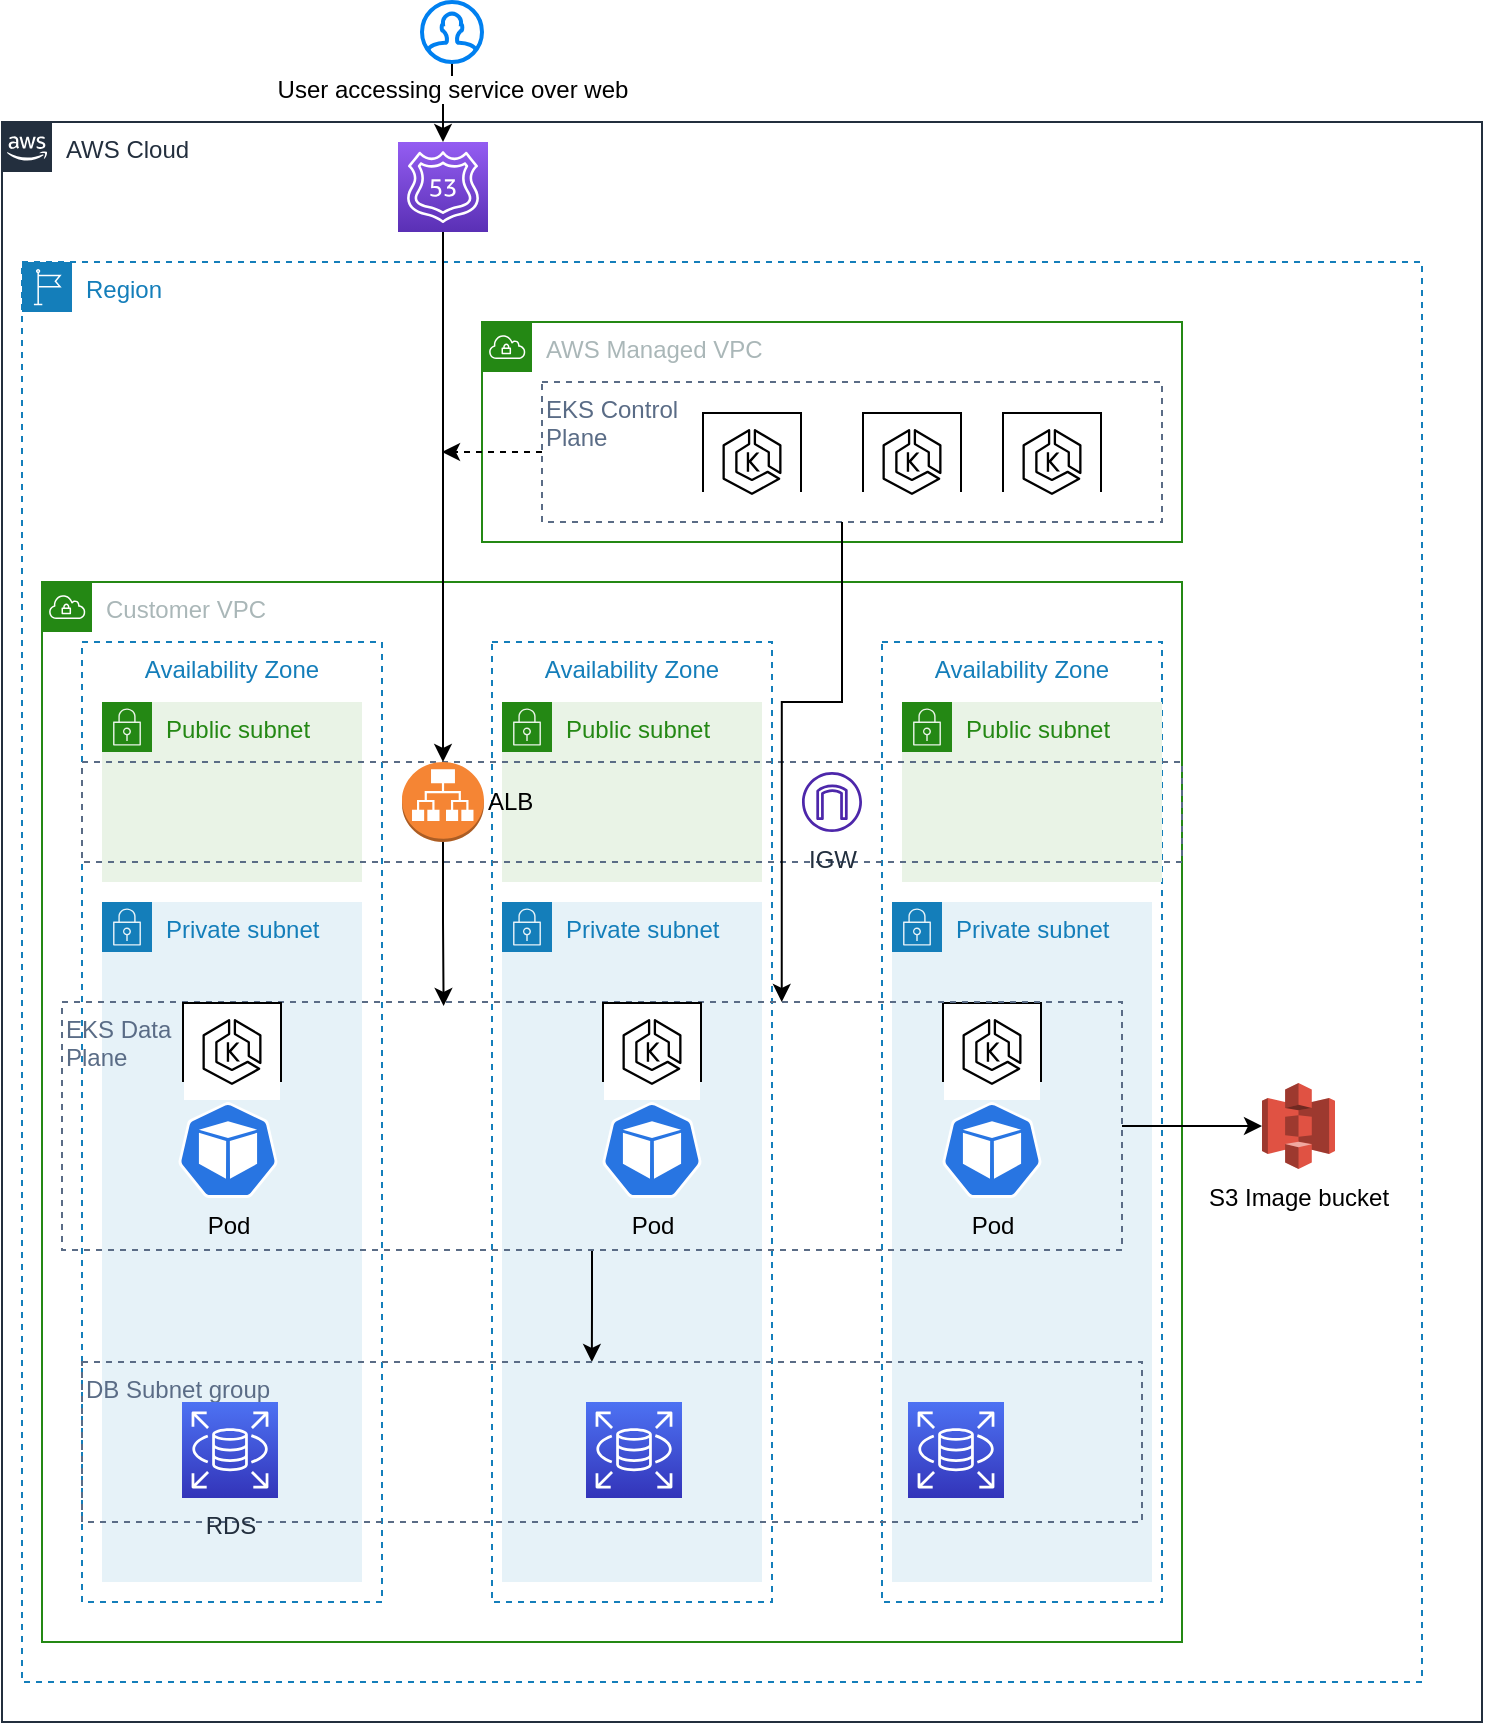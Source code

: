<mxfile version="21.6.8" type="github">
  <diagram name="Page-1" id="fmFJNApXTI4TmAhdc2C7">
    <mxGraphModel dx="1205" dy="790" grid="1" gridSize="10" guides="1" tooltips="1" connect="1" arrows="1" fold="1" page="1" pageScale="1" pageWidth="850" pageHeight="1100" math="0" shadow="0">
      <root>
        <mxCell id="0" />
        <mxCell id="1" parent="0" />
        <mxCell id="Qob0KrlSYv8hzMcOGbnf-1" value="AWS Cloud" style="points=[[0,0],[0.25,0],[0.5,0],[0.75,0],[1,0],[1,0.25],[1,0.5],[1,0.75],[1,1],[0.75,1],[0.5,1],[0.25,1],[0,1],[0,0.75],[0,0.5],[0,0.25]];outlineConnect=0;gradientColor=none;html=1;whiteSpace=wrap;fontSize=12;fontStyle=0;container=1;pointerEvents=0;collapsible=0;recursiveResize=0;shape=mxgraph.aws4.group;grIcon=mxgraph.aws4.group_aws_cloud_alt;strokeColor=#232F3E;fillColor=none;verticalAlign=top;align=left;spacingLeft=30;fontColor=#232F3E;dashed=0;" vertex="1" parent="1">
          <mxGeometry x="40" y="160" width="740" height="800" as="geometry" />
        </mxCell>
        <mxCell id="Qob0KrlSYv8hzMcOGbnf-13" value="Region" style="points=[[0,0],[0.25,0],[0.5,0],[0.75,0],[1,0],[1,0.25],[1,0.5],[1,0.75],[1,1],[0.75,1],[0.5,1],[0.25,1],[0,1],[0,0.75],[0,0.5],[0,0.25]];outlineConnect=0;gradientColor=none;html=1;whiteSpace=wrap;fontSize=12;fontStyle=0;container=1;pointerEvents=0;collapsible=0;recursiveResize=0;shape=mxgraph.aws4.group;grIcon=mxgraph.aws4.group_region;strokeColor=#147EBA;fillColor=none;verticalAlign=top;align=left;spacingLeft=30;fontColor=#147EBA;dashed=1;" vertex="1" parent="Qob0KrlSYv8hzMcOGbnf-1">
          <mxGeometry x="10" y="70" width="700" height="710" as="geometry" />
        </mxCell>
        <mxCell id="Qob0KrlSYv8hzMcOGbnf-2" value="Customer VPC" style="points=[[0,0],[0.25,0],[0.5,0],[0.75,0],[1,0],[1,0.25],[1,0.5],[1,0.75],[1,1],[0.75,1],[0.5,1],[0.25,1],[0,1],[0,0.75],[0,0.5],[0,0.25]];outlineConnect=0;gradientColor=none;html=1;whiteSpace=wrap;fontSize=12;fontStyle=0;container=1;pointerEvents=0;collapsible=0;recursiveResize=0;shape=mxgraph.aws4.group;grIcon=mxgraph.aws4.group_vpc;strokeColor=#248814;fillColor=none;verticalAlign=top;align=left;spacingLeft=30;fontColor=#AAB7B8;dashed=0;" vertex="1" parent="Qob0KrlSYv8hzMcOGbnf-13">
          <mxGeometry x="10" y="160" width="570" height="530" as="geometry" />
        </mxCell>
        <mxCell id="Qob0KrlSYv8hzMcOGbnf-28" value="Availability Zone" style="fillColor=none;strokeColor=#147EBA;dashed=1;verticalAlign=top;fontStyle=0;fontColor=#147EBA;whiteSpace=wrap;html=1;" vertex="1" parent="Qob0KrlSYv8hzMcOGbnf-2">
          <mxGeometry x="20" y="30" width="150" height="480" as="geometry" />
        </mxCell>
        <mxCell id="Qob0KrlSYv8hzMcOGbnf-29" value="Availability Zone" style="fillColor=none;strokeColor=#147EBA;dashed=1;verticalAlign=top;fontStyle=0;fontColor=#147EBA;whiteSpace=wrap;html=1;" vertex="1" parent="Qob0KrlSYv8hzMcOGbnf-2">
          <mxGeometry x="225" y="30" width="140" height="480" as="geometry" />
        </mxCell>
        <mxCell id="Qob0KrlSYv8hzMcOGbnf-73" value="Private subnet" style="points=[[0,0],[0.25,0],[0.5,0],[0.75,0],[1,0],[1,0.25],[1,0.5],[1,0.75],[1,1],[0.75,1],[0.5,1],[0.25,1],[0,1],[0,0.75],[0,0.5],[0,0.25]];outlineConnect=0;gradientColor=none;html=1;whiteSpace=wrap;fontSize=12;fontStyle=0;container=1;pointerEvents=0;collapsible=0;recursiveResize=0;shape=mxgraph.aws4.group;grIcon=mxgraph.aws4.group_security_group;grStroke=0;strokeColor=#147EBA;fillColor=#E6F2F8;verticalAlign=top;align=left;spacingLeft=30;fontColor=#147EBA;dashed=0;" vertex="1" parent="Qob0KrlSYv8hzMcOGbnf-2">
          <mxGeometry x="230" y="160" width="130" height="340" as="geometry" />
        </mxCell>
        <mxCell id="Qob0KrlSYv8hzMcOGbnf-107" value="" style="sketch=0;points=[[0,0,0],[0.25,0,0],[0.5,0,0],[0.75,0,0],[1,0,0],[0,1,0],[0.25,1,0],[0.5,1,0],[0.75,1,0],[1,1,0],[0,0.25,0],[0,0.5,0],[0,0.75,0],[1,0.25,0],[1,0.5,0],[1,0.75,0]];outlineConnect=0;fontColor=#232F3E;gradientColor=#4D72F3;gradientDirection=north;fillColor=#3334B9;strokeColor=#ffffff;dashed=0;verticalLabelPosition=bottom;verticalAlign=top;align=center;html=1;fontSize=12;fontStyle=0;aspect=fixed;shape=mxgraph.aws4.resourceIcon;resIcon=mxgraph.aws4.rds;" vertex="1" parent="Qob0KrlSYv8hzMcOGbnf-73">
          <mxGeometry x="42" y="250" width="48" height="48" as="geometry" />
        </mxCell>
        <mxCell id="Qob0KrlSYv8hzMcOGbnf-74" value="Availability Zone" style="fillColor=none;strokeColor=#147EBA;dashed=1;verticalAlign=top;fontStyle=0;fontColor=#147EBA;whiteSpace=wrap;html=1;" vertex="1" parent="Qob0KrlSYv8hzMcOGbnf-2">
          <mxGeometry x="420" y="30" width="140" height="480" as="geometry" />
        </mxCell>
        <mxCell id="Qob0KrlSYv8hzMcOGbnf-75" value="Private subnet" style="points=[[0,0],[0.25,0],[0.5,0],[0.75,0],[1,0],[1,0.25],[1,0.5],[1,0.75],[1,1],[0.75,1],[0.5,1],[0.25,1],[0,1],[0,0.75],[0,0.5],[0,0.25]];outlineConnect=0;gradientColor=none;html=1;whiteSpace=wrap;fontSize=12;fontStyle=0;container=1;pointerEvents=0;collapsible=0;recursiveResize=0;shape=mxgraph.aws4.group;grIcon=mxgraph.aws4.group_security_group;grStroke=0;strokeColor=#147EBA;fillColor=#E6F2F8;verticalAlign=top;align=left;spacingLeft=30;fontColor=#147EBA;dashed=0;" vertex="1" parent="Qob0KrlSYv8hzMcOGbnf-2">
          <mxGeometry x="425" y="160" width="130" height="340" as="geometry" />
        </mxCell>
        <mxCell id="Qob0KrlSYv8hzMcOGbnf-76" value="" style="sketch=0;outlineConnect=0;dashed=0;verticalLabelPosition=bottom;verticalAlign=top;align=center;html=1;whiteSpace=wrap;fontSize=10;fontStyle=1;spacing=3;shape=mxgraph.aws4.productIcon;prIcon=mxgraph.aws4.eks;horizontal=1;labelPosition=center;" vertex="1" parent="Qob0KrlSYv8hzMcOGbnf-2">
          <mxGeometry x="450" y="210" width="50" height="40" as="geometry" />
        </mxCell>
        <mxCell id="Qob0KrlSYv8hzMcOGbnf-98" value="Private subnet" style="points=[[0,0],[0.25,0],[0.5,0],[0.75,0],[1,0],[1,0.25],[1,0.5],[1,0.75],[1,1],[0.75,1],[0.5,1],[0.25,1],[0,1],[0,0.75],[0,0.5],[0,0.25]];outlineConnect=0;gradientColor=none;html=1;whiteSpace=wrap;fontSize=12;fontStyle=0;container=1;pointerEvents=0;collapsible=0;recursiveResize=0;shape=mxgraph.aws4.group;grIcon=mxgraph.aws4.group_security_group;grStroke=0;strokeColor=#147EBA;fillColor=#E6F2F8;verticalAlign=top;align=left;spacingLeft=30;fontColor=#147EBA;dashed=0;" vertex="1" parent="Qob0KrlSYv8hzMcOGbnf-2">
          <mxGeometry x="30" y="160" width="130" height="340" as="geometry" />
        </mxCell>
        <mxCell id="Qob0KrlSYv8hzMcOGbnf-119" style="edgeStyle=orthogonalEdgeStyle;rounded=0;orthogonalLoop=1;jettySize=auto;html=1;entryX=0.481;entryY=0;entryDx=0;entryDy=0;entryPerimeter=0;" edge="1" parent="Qob0KrlSYv8hzMcOGbnf-2" source="Qob0KrlSYv8hzMcOGbnf-99" target="Qob0KrlSYv8hzMcOGbnf-103">
          <mxGeometry relative="1" as="geometry" />
        </mxCell>
        <mxCell id="Qob0KrlSYv8hzMcOGbnf-99" value="&lt;div style=&quot;&quot;&gt;&lt;span style=&quot;background-color: initial;&quot;&gt;EKS Data&amp;nbsp;&lt;/span&gt;&lt;/div&gt;&lt;div style=&quot;&quot;&gt;&lt;span style=&quot;background-color: initial;&quot;&gt;Plane&lt;/span&gt;&lt;/div&gt;" style="fillColor=none;strokeColor=#5A6C86;dashed=1;verticalAlign=top;fontStyle=0;fontColor=#5A6C86;whiteSpace=wrap;html=1;align=left;" vertex="1" parent="Qob0KrlSYv8hzMcOGbnf-2">
          <mxGeometry x="10" y="210" width="530" height="124" as="geometry" />
        </mxCell>
        <mxCell id="Qob0KrlSYv8hzMcOGbnf-77" value="" style="sketch=0;outlineConnect=0;dashed=0;verticalLabelPosition=bottom;verticalAlign=top;align=center;html=1;whiteSpace=wrap;fontSize=10;fontStyle=1;spacing=3;shape=mxgraph.aws4.productIcon;prIcon=mxgraph.aws4.eks;horizontal=1;labelPosition=center;" vertex="1" parent="Qob0KrlSYv8hzMcOGbnf-2">
          <mxGeometry x="280" y="210" width="50" height="40" as="geometry" />
        </mxCell>
        <mxCell id="Qob0KrlSYv8hzMcOGbnf-101" value="" style="sketch=0;outlineConnect=0;dashed=0;verticalLabelPosition=bottom;verticalAlign=top;align=center;html=1;whiteSpace=wrap;fontSize=10;fontStyle=1;spacing=3;shape=mxgraph.aws4.productIcon;prIcon=mxgraph.aws4.eks;horizontal=1;labelPosition=center;" vertex="1" parent="Qob0KrlSYv8hzMcOGbnf-2">
          <mxGeometry x="70" y="210" width="50" height="40" as="geometry" />
        </mxCell>
        <mxCell id="Qob0KrlSYv8hzMcOGbnf-103" value="&lt;div style=&quot;&quot;&gt;DB Subnet group&lt;/div&gt;" style="fillColor=none;strokeColor=#5A6C86;dashed=1;verticalAlign=top;fontStyle=0;fontColor=#5A6C86;whiteSpace=wrap;html=1;align=left;" vertex="1" parent="Qob0KrlSYv8hzMcOGbnf-2">
          <mxGeometry x="20" y="390" width="530" height="80" as="geometry" />
        </mxCell>
        <mxCell id="Qob0KrlSYv8hzMcOGbnf-109" value="" style="sketch=0;points=[[0,0,0],[0.25,0,0],[0.5,0,0],[0.75,0,0],[1,0,0],[0,1,0],[0.25,1,0],[0.5,1,0],[0.75,1,0],[1,1,0],[0,0.25,0],[0,0.5,0],[0,0.75,0],[1,0.25,0],[1,0.5,0],[1,0.75,0]];outlineConnect=0;fontColor=#232F3E;gradientColor=#4D72F3;gradientDirection=north;fillColor=#3334B9;strokeColor=#ffffff;dashed=0;verticalLabelPosition=bottom;verticalAlign=top;align=center;html=1;fontSize=12;fontStyle=0;aspect=fixed;shape=mxgraph.aws4.resourceIcon;resIcon=mxgraph.aws4.rds;" vertex="1" parent="Qob0KrlSYv8hzMcOGbnf-2">
          <mxGeometry x="433" y="410" width="48" height="48" as="geometry" />
        </mxCell>
        <mxCell id="Qob0KrlSYv8hzMcOGbnf-108" value="RDS" style="sketch=0;points=[[0,0,0],[0.25,0,0],[0.5,0,0],[0.75,0,0],[1,0,0],[0,1,0],[0.25,1,0],[0.5,1,0],[0.75,1,0],[1,1,0],[0,0.25,0],[0,0.5,0],[0,0.75,0],[1,0.25,0],[1,0.5,0],[1,0.75,0]];outlineConnect=0;fontColor=#232F3E;gradientColor=#4D72F3;gradientDirection=north;fillColor=#3334B9;strokeColor=#ffffff;dashed=0;verticalLabelPosition=bottom;verticalAlign=top;align=center;html=1;fontSize=12;fontStyle=0;aspect=fixed;shape=mxgraph.aws4.resourceIcon;resIcon=mxgraph.aws4.rds;" vertex="1" parent="Qob0KrlSYv8hzMcOGbnf-2">
          <mxGeometry x="70" y="410" width="48" height="48" as="geometry" />
        </mxCell>
        <mxCell id="Qob0KrlSYv8hzMcOGbnf-78" value="Pod" style="sketch=0;html=1;dashed=0;whitespace=wrap;fillColor=#2875E2;strokeColor=#ffffff;points=[[0.005,0.63,0],[0.1,0.2,0],[0.9,0.2,0],[0.5,0,0],[0.995,0.63,0],[0.72,0.99,0],[0.5,1,0],[0.28,0.99,0]];verticalLabelPosition=bottom;align=center;verticalAlign=top;shape=mxgraph.kubernetes.icon;prIcon=pod" vertex="1" parent="Qob0KrlSYv8hzMcOGbnf-2">
          <mxGeometry x="280" y="260" width="50" height="48" as="geometry" />
        </mxCell>
        <mxCell id="Qob0KrlSYv8hzMcOGbnf-79" value="Pod" style="sketch=0;html=1;dashed=0;whitespace=wrap;fillColor=#2875E2;strokeColor=#ffffff;points=[[0.005,0.63,0],[0.1,0.2,0],[0.9,0.2,0],[0.5,0,0],[0.995,0.63,0],[0.72,0.99,0],[0.5,1,0],[0.28,0.99,0]];verticalLabelPosition=bottom;align=center;verticalAlign=top;shape=mxgraph.kubernetes.icon;prIcon=pod" vertex="1" parent="Qob0KrlSYv8hzMcOGbnf-2">
          <mxGeometry x="450" y="260" width="50" height="48" as="geometry" />
        </mxCell>
        <mxCell id="Qob0KrlSYv8hzMcOGbnf-102" value="Pod" style="sketch=0;html=1;dashed=0;whitespace=wrap;fillColor=#2875E2;strokeColor=#ffffff;points=[[0.005,0.63,0],[0.1,0.2,0],[0.9,0.2,0],[0.5,0,0],[0.995,0.63,0],[0.72,0.99,0],[0.5,1,0],[0.28,0.99,0]];verticalLabelPosition=bottom;align=center;verticalAlign=top;shape=mxgraph.kubernetes.icon;prIcon=pod" vertex="1" parent="Qob0KrlSYv8hzMcOGbnf-2">
          <mxGeometry x="68" y="260" width="50" height="48" as="geometry" />
        </mxCell>
        <mxCell id="Qob0KrlSYv8hzMcOGbnf-121" value="Public subnet" style="points=[[0,0],[0.25,0],[0.5,0],[0.75,0],[1,0],[1,0.25],[1,0.5],[1,0.75],[1,1],[0.75,1],[0.5,1],[0.25,1],[0,1],[0,0.75],[0,0.5],[0,0.25]];outlineConnect=0;gradientColor=none;html=1;whiteSpace=wrap;fontSize=12;fontStyle=0;container=1;pointerEvents=0;collapsible=0;recursiveResize=0;shape=mxgraph.aws4.group;grIcon=mxgraph.aws4.group_security_group;grStroke=0;strokeColor=#248814;fillColor=#E9F3E6;verticalAlign=top;align=left;spacingLeft=30;fontColor=#248814;dashed=0;" vertex="1" parent="Qob0KrlSYv8hzMcOGbnf-2">
          <mxGeometry x="30" y="60" width="130" height="90" as="geometry" />
        </mxCell>
        <mxCell id="Qob0KrlSYv8hzMcOGbnf-123" value="Public subnet" style="points=[[0,0],[0.25,0],[0.5,0],[0.75,0],[1,0],[1,0.25],[1,0.5],[1,0.75],[1,1],[0.75,1],[0.5,1],[0.25,1],[0,1],[0,0.75],[0,0.5],[0,0.25]];outlineConnect=0;gradientColor=none;html=1;whiteSpace=wrap;fontSize=12;fontStyle=0;container=1;pointerEvents=0;collapsible=0;recursiveResize=0;shape=mxgraph.aws4.group;grIcon=mxgraph.aws4.group_security_group;grStroke=0;strokeColor=#248814;fillColor=#E9F3E6;verticalAlign=top;align=left;spacingLeft=30;fontColor=#248814;dashed=0;" vertex="1" parent="Qob0KrlSYv8hzMcOGbnf-2">
          <mxGeometry x="430" y="60" width="130" height="90" as="geometry" />
        </mxCell>
        <mxCell id="Qob0KrlSYv8hzMcOGbnf-122" value="Public subnet" style="points=[[0,0],[0.25,0],[0.5,0],[0.75,0],[1,0],[1,0.25],[1,0.5],[1,0.75],[1,1],[0.75,1],[0.5,1],[0.25,1],[0,1],[0,0.75],[0,0.5],[0,0.25]];outlineConnect=0;gradientColor=none;html=1;whiteSpace=wrap;fontSize=12;fontStyle=0;container=1;pointerEvents=0;collapsible=0;recursiveResize=0;shape=mxgraph.aws4.group;grIcon=mxgraph.aws4.group_security_group;grStroke=0;strokeColor=#248814;fillColor=#E9F3E6;verticalAlign=top;align=left;spacingLeft=30;fontColor=#248814;dashed=0;" vertex="1" parent="Qob0KrlSYv8hzMcOGbnf-2">
          <mxGeometry x="230" y="60" width="130" height="90" as="geometry" />
        </mxCell>
        <mxCell id="Qob0KrlSYv8hzMcOGbnf-124" value="&lt;div style=&quot;&quot;&gt;&lt;br&gt;&lt;/div&gt;" style="fillColor=none;strokeColor=#5A6C86;dashed=1;verticalAlign=top;fontStyle=0;fontColor=#5A6C86;whiteSpace=wrap;html=1;align=left;" vertex="1" parent="Qob0KrlSYv8hzMcOGbnf-2">
          <mxGeometry x="20" y="90" width="550" height="50" as="geometry" />
        </mxCell>
        <mxCell id="Qob0KrlSYv8hzMcOGbnf-126" style="edgeStyle=orthogonalEdgeStyle;rounded=0;orthogonalLoop=1;jettySize=auto;html=1;entryX=0.36;entryY=0.016;entryDx=0;entryDy=0;entryPerimeter=0;" edge="1" parent="Qob0KrlSYv8hzMcOGbnf-2" source="Qob0KrlSYv8hzMcOGbnf-19" target="Qob0KrlSYv8hzMcOGbnf-99">
          <mxGeometry relative="1" as="geometry" />
        </mxCell>
        <mxCell id="Qob0KrlSYv8hzMcOGbnf-19" value="ALB" style="outlineConnect=0;dashed=0;verticalLabelPosition=middle;verticalAlign=middle;align=left;html=1;shape=mxgraph.aws3.application_load_balancer;fillColor=#F58534;gradientColor=none;labelPosition=right;" vertex="1" parent="Qob0KrlSYv8hzMcOGbnf-2">
          <mxGeometry x="180" y="90" width="41" height="40" as="geometry" />
        </mxCell>
        <mxCell id="Qob0KrlSYv8hzMcOGbnf-127" value="IGW" style="sketch=0;outlineConnect=0;fontColor=#232F3E;gradientColor=none;fillColor=#4D27AA;strokeColor=none;dashed=0;verticalLabelPosition=bottom;verticalAlign=top;align=center;html=1;fontSize=12;fontStyle=0;aspect=fixed;pointerEvents=1;shape=mxgraph.aws4.internet_gateway;" vertex="1" parent="Qob0KrlSYv8hzMcOGbnf-2">
          <mxGeometry x="380" y="95" width="30" height="30" as="geometry" />
        </mxCell>
        <mxCell id="Qob0KrlSYv8hzMcOGbnf-24" value="AWS Managed VPC" style="points=[[0,0],[0.25,0],[0.5,0],[0.75,0],[1,0],[1,0.25],[1,0.5],[1,0.75],[1,1],[0.75,1],[0.5,1],[0.25,1],[0,1],[0,0.75],[0,0.5],[0,0.25]];outlineConnect=0;gradientColor=none;html=1;whiteSpace=wrap;fontSize=12;fontStyle=0;container=1;pointerEvents=0;collapsible=0;recursiveResize=0;shape=mxgraph.aws4.group;grIcon=mxgraph.aws4.group_vpc;strokeColor=#248814;fillColor=none;verticalAlign=top;align=left;spacingLeft=30;fontColor=#AAB7B8;dashed=0;" vertex="1" parent="Qob0KrlSYv8hzMcOGbnf-13">
          <mxGeometry x="230" y="30" width="350" height="110" as="geometry" />
        </mxCell>
        <mxCell id="Qob0KrlSYv8hzMcOGbnf-137" style="edgeStyle=orthogonalEdgeStyle;rounded=0;orthogonalLoop=1;jettySize=auto;html=1;dashed=1;" edge="1" parent="Qob0KrlSYv8hzMcOGbnf-24" source="Qob0KrlSYv8hzMcOGbnf-37">
          <mxGeometry relative="1" as="geometry">
            <mxPoint x="-20" y="65" as="targetPoint" />
          </mxGeometry>
        </mxCell>
        <mxCell id="Qob0KrlSYv8hzMcOGbnf-37" value="&lt;div style=&quot;&quot;&gt;&lt;span style=&quot;background-color: initial;&quot;&gt;EKS Control&amp;nbsp;&lt;/span&gt;&lt;/div&gt;&lt;div style=&quot;&quot;&gt;&lt;span style=&quot;background-color: initial;&quot;&gt;Plane&lt;/span&gt;&lt;/div&gt;" style="fillColor=none;strokeColor=#5A6C86;dashed=1;verticalAlign=top;fontStyle=0;fontColor=#5A6C86;whiteSpace=wrap;html=1;align=left;" vertex="1" parent="Qob0KrlSYv8hzMcOGbnf-24">
          <mxGeometry x="30" y="30" width="310" height="70" as="geometry" />
        </mxCell>
        <mxCell id="Qob0KrlSYv8hzMcOGbnf-59" value="" style="sketch=0;outlineConnect=0;dashed=0;verticalLabelPosition=bottom;verticalAlign=top;align=center;html=1;whiteSpace=wrap;fontSize=10;fontStyle=1;spacing=3;shape=mxgraph.aws4.productIcon;prIcon=mxgraph.aws4.eks;horizontal=1;labelPosition=center;" vertex="1" parent="Qob0KrlSYv8hzMcOGbnf-24">
          <mxGeometry x="260" y="45" width="50" height="40" as="geometry" />
        </mxCell>
        <mxCell id="Qob0KrlSYv8hzMcOGbnf-61" value="" style="sketch=0;outlineConnect=0;dashed=0;verticalLabelPosition=bottom;verticalAlign=top;align=center;html=1;whiteSpace=wrap;fontSize=10;fontStyle=1;spacing=3;shape=mxgraph.aws4.productIcon;prIcon=mxgraph.aws4.eks;horizontal=1;labelPosition=center;" vertex="1" parent="Qob0KrlSYv8hzMcOGbnf-24">
          <mxGeometry x="110" y="45" width="50" height="40" as="geometry" />
        </mxCell>
        <mxCell id="Qob0KrlSYv8hzMcOGbnf-135" value="" style="sketch=0;outlineConnect=0;dashed=0;verticalLabelPosition=bottom;verticalAlign=top;align=center;html=1;whiteSpace=wrap;fontSize=10;fontStyle=1;spacing=3;shape=mxgraph.aws4.productIcon;prIcon=mxgraph.aws4.eks;horizontal=1;labelPosition=center;" vertex="1" parent="Qob0KrlSYv8hzMcOGbnf-24">
          <mxGeometry x="190" y="45" width="50" height="40" as="geometry" />
        </mxCell>
        <mxCell id="Qob0KrlSYv8hzMcOGbnf-85" value="S3 Image bucket" style="outlineConnect=0;dashed=0;verticalLabelPosition=bottom;verticalAlign=top;align=center;html=1;shape=mxgraph.aws3.s3;fillColor=#E05243;gradientColor=none;" vertex="1" parent="Qob0KrlSYv8hzMcOGbnf-13">
          <mxGeometry x="620" y="410.5" width="36.5" height="43" as="geometry" />
        </mxCell>
        <mxCell id="Qob0KrlSYv8hzMcOGbnf-118" style="edgeStyle=orthogonalEdgeStyle;rounded=0;orthogonalLoop=1;jettySize=auto;html=1;entryX=0;entryY=0.5;entryDx=0;entryDy=0;entryPerimeter=0;" edge="1" parent="Qob0KrlSYv8hzMcOGbnf-13" source="Qob0KrlSYv8hzMcOGbnf-99" target="Qob0KrlSYv8hzMcOGbnf-85">
          <mxGeometry relative="1" as="geometry" />
        </mxCell>
        <mxCell id="Qob0KrlSYv8hzMcOGbnf-131" style="edgeStyle=orthogonalEdgeStyle;rounded=0;orthogonalLoop=1;jettySize=auto;html=1;entryX=0.679;entryY=0;entryDx=0;entryDy=0;entryPerimeter=0;" edge="1" parent="Qob0KrlSYv8hzMcOGbnf-13" source="Qob0KrlSYv8hzMcOGbnf-37" target="Qob0KrlSYv8hzMcOGbnf-99">
          <mxGeometry relative="1" as="geometry">
            <Array as="points">
              <mxPoint x="410" y="220" />
              <mxPoint x="380" y="220" />
            </Array>
          </mxGeometry>
        </mxCell>
        <mxCell id="Qob0KrlSYv8hzMcOGbnf-134" style="edgeStyle=orthogonalEdgeStyle;rounded=0;orthogonalLoop=1;jettySize=auto;html=1;" edge="1" parent="Qob0KrlSYv8hzMcOGbnf-1" source="Qob0KrlSYv8hzMcOGbnf-17" target="Qob0KrlSYv8hzMcOGbnf-19">
          <mxGeometry relative="1" as="geometry" />
        </mxCell>
        <mxCell id="Qob0KrlSYv8hzMcOGbnf-17" value="" style="sketch=0;points=[[0,0,0],[0.25,0,0],[0.5,0,0],[0.75,0,0],[1,0,0],[0,1,0],[0.25,1,0],[0.5,1,0],[0.75,1,0],[1,1,0],[0,0.25,0],[0,0.5,0],[0,0.75,0],[1,0.25,0],[1,0.5,0],[1,0.75,0]];outlineConnect=0;fontColor=#232F3E;gradientColor=#945DF2;gradientDirection=north;fillColor=#5A30B5;strokeColor=#ffffff;dashed=0;verticalLabelPosition=bottom;verticalAlign=top;align=center;html=1;fontSize=12;fontStyle=0;aspect=fixed;shape=mxgraph.aws4.resourceIcon;resIcon=mxgraph.aws4.route_53;" vertex="1" parent="Qob0KrlSYv8hzMcOGbnf-1">
          <mxGeometry x="198" y="10" width="45" height="45" as="geometry" />
        </mxCell>
        <mxCell id="Qob0KrlSYv8hzMcOGbnf-116" style="edgeStyle=orthogonalEdgeStyle;rounded=0;orthogonalLoop=1;jettySize=auto;html=1;entryX=0.5;entryY=0;entryDx=0;entryDy=0;entryPerimeter=0;" edge="1" parent="1" source="Qob0KrlSYv8hzMcOGbnf-115" target="Qob0KrlSYv8hzMcOGbnf-17">
          <mxGeometry relative="1" as="geometry" />
        </mxCell>
        <mxCell id="Qob0KrlSYv8hzMcOGbnf-115" value="User accessing service over web" style="html=1;verticalLabelPosition=bottom;align=center;labelBackgroundColor=#ffffff;verticalAlign=top;strokeWidth=2;strokeColor=#0080F0;shadow=0;dashed=0;shape=mxgraph.ios7.icons.user;" vertex="1" parent="1">
          <mxGeometry x="250" y="100" width="30" height="30" as="geometry" />
        </mxCell>
      </root>
    </mxGraphModel>
  </diagram>
</mxfile>
